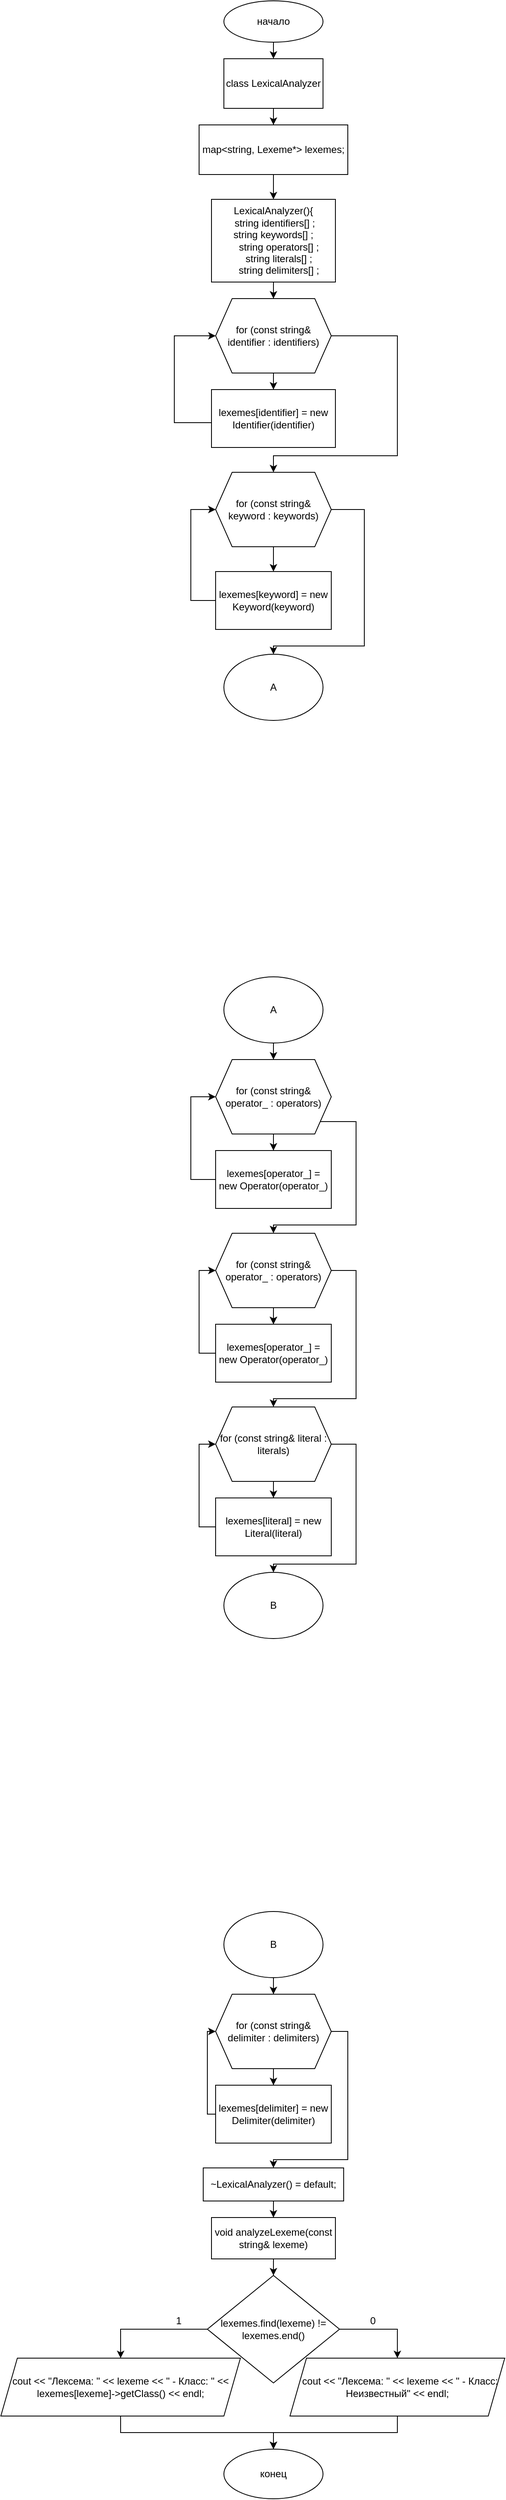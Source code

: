 <mxfile version="24.4.4" type="device">
  <diagram name="Страница — 1" id="X-vHcAP235UxSQr0aM7I">
    <mxGraphModel dx="1393" dy="811" grid="0" gridSize="10" guides="1" tooltips="1" connect="1" arrows="1" fold="1" page="1" pageScale="1" pageWidth="827" pageHeight="1169" math="0" shadow="0">
      <root>
        <mxCell id="0" />
        <mxCell id="1" parent="0" />
        <mxCell id="OeztBAv4BWSv31mNgJJ6-24" style="edgeStyle=orthogonalEdgeStyle;rounded=0;orthogonalLoop=1;jettySize=auto;html=1;exitX=0.5;exitY=1;exitDx=0;exitDy=0;entryX=0.5;entryY=0;entryDx=0;entryDy=0;" edge="1" parent="1" source="OeztBAv4BWSv31mNgJJ6-1" target="OeztBAv4BWSv31mNgJJ6-2">
          <mxGeometry relative="1" as="geometry" />
        </mxCell>
        <mxCell id="OeztBAv4BWSv31mNgJJ6-1" value="начало" style="ellipse;whiteSpace=wrap;html=1;" vertex="1" parent="1">
          <mxGeometry x="340" y="50" width="120" height="50" as="geometry" />
        </mxCell>
        <mxCell id="OeztBAv4BWSv31mNgJJ6-25" value="" style="edgeStyle=orthogonalEdgeStyle;rounded=0;orthogonalLoop=1;jettySize=auto;html=1;" edge="1" parent="1" source="OeztBAv4BWSv31mNgJJ6-2" target="OeztBAv4BWSv31mNgJJ6-3">
          <mxGeometry relative="1" as="geometry" />
        </mxCell>
        <mxCell id="OeztBAv4BWSv31mNgJJ6-2" value="class&amp;nbsp;LexicalAnalyzer" style="rounded=0;whiteSpace=wrap;html=1;" vertex="1" parent="1">
          <mxGeometry x="340" y="120" width="120" height="60" as="geometry" />
        </mxCell>
        <mxCell id="OeztBAv4BWSv31mNgJJ6-26" value="" style="edgeStyle=orthogonalEdgeStyle;rounded=0;orthogonalLoop=1;jettySize=auto;html=1;" edge="1" parent="1" source="OeztBAv4BWSv31mNgJJ6-3" target="OeztBAv4BWSv31mNgJJ6-4">
          <mxGeometry relative="1" as="geometry" />
        </mxCell>
        <mxCell id="OeztBAv4BWSv31mNgJJ6-3" value="map&amp;lt;string, Lexeme*&amp;gt; lexemes;" style="rounded=0;whiteSpace=wrap;html=1;" vertex="1" parent="1">
          <mxGeometry x="310" y="200" width="180" height="60" as="geometry" />
        </mxCell>
        <mxCell id="OeztBAv4BWSv31mNgJJ6-27" value="" style="edgeStyle=orthogonalEdgeStyle;rounded=0;orthogonalLoop=1;jettySize=auto;html=1;" edge="1" parent="1" source="OeztBAv4BWSv31mNgJJ6-4" target="OeztBAv4BWSv31mNgJJ6-6">
          <mxGeometry relative="1" as="geometry" />
        </mxCell>
        <mxCell id="OeztBAv4BWSv31mNgJJ6-4" value="LexicalAnalyzer(){&lt;div&gt;&lt;div&gt;&amp;nbsp; &amp;nbsp; string identifiers[]&amp;nbsp;&lt;span style=&quot;background-color: initial;&quot;&gt;;&lt;/span&gt;&lt;span style=&quot;background-color: initial;&quot;&gt;&amp;nbsp; &amp;nbsp; string keywords[]&amp;nbsp;&lt;/span&gt;&lt;span style=&quot;background-color: initial;&quot;&gt;;&lt;/span&gt;&lt;/div&gt;&lt;div&gt;&amp;nbsp; &amp;nbsp; string operators[]&amp;nbsp;&lt;span style=&quot;background-color: initial;&quot;&gt;;&lt;/span&gt;&lt;/div&gt;&lt;div&gt;&amp;nbsp; &amp;nbsp; string literals[]&amp;nbsp;&lt;span style=&quot;background-color: initial;&quot;&gt;;&lt;/span&gt;&lt;/div&gt;&lt;div&gt;&amp;nbsp; &amp;nbsp; string delimiters[] ;&lt;/div&gt;&lt;/div&gt;" style="rounded=0;whiteSpace=wrap;html=1;" vertex="1" parent="1">
          <mxGeometry x="325" y="290" width="150" height="100" as="geometry" />
        </mxCell>
        <mxCell id="OeztBAv4BWSv31mNgJJ6-28" value="" style="edgeStyle=orthogonalEdgeStyle;rounded=0;orthogonalLoop=1;jettySize=auto;html=1;" edge="1" parent="1" source="OeztBAv4BWSv31mNgJJ6-6" target="OeztBAv4BWSv31mNgJJ6-7">
          <mxGeometry relative="1" as="geometry" />
        </mxCell>
        <mxCell id="OeztBAv4BWSv31mNgJJ6-30" style="edgeStyle=orthogonalEdgeStyle;rounded=0;orthogonalLoop=1;jettySize=auto;html=1;entryX=0.5;entryY=0;entryDx=0;entryDy=0;" edge="1" parent="1" source="OeztBAv4BWSv31mNgJJ6-6" target="OeztBAv4BWSv31mNgJJ6-8">
          <mxGeometry relative="1" as="geometry">
            <mxPoint x="400" y="720" as="targetPoint" />
            <Array as="points">
              <mxPoint x="550" y="455" />
              <mxPoint x="550" y="600" />
              <mxPoint x="400" y="600" />
            </Array>
          </mxGeometry>
        </mxCell>
        <mxCell id="OeztBAv4BWSv31mNgJJ6-6" value="for (const string&amp;amp; identifier : identifiers)" style="shape=hexagon;perimeter=hexagonPerimeter2;whiteSpace=wrap;html=1;fixedSize=1;" vertex="1" parent="1">
          <mxGeometry x="330" y="410" width="140" height="90" as="geometry" />
        </mxCell>
        <mxCell id="OeztBAv4BWSv31mNgJJ6-29" style="edgeStyle=orthogonalEdgeStyle;rounded=0;orthogonalLoop=1;jettySize=auto;html=1;entryX=0;entryY=0.5;entryDx=0;entryDy=0;" edge="1" parent="1" source="OeztBAv4BWSv31mNgJJ6-7" target="OeztBAv4BWSv31mNgJJ6-6">
          <mxGeometry relative="1" as="geometry">
            <mxPoint x="220" y="530" as="targetPoint" />
            <Array as="points">
              <mxPoint x="280" y="560" />
              <mxPoint x="280" y="455" />
            </Array>
          </mxGeometry>
        </mxCell>
        <mxCell id="OeztBAv4BWSv31mNgJJ6-7" value="lexemes[identifier] = new Identifier(identifier)" style="rounded=0;whiteSpace=wrap;html=1;" vertex="1" parent="1">
          <mxGeometry x="325" y="520" width="150" height="70" as="geometry" />
        </mxCell>
        <mxCell id="OeztBAv4BWSv31mNgJJ6-31" value="" style="edgeStyle=orthogonalEdgeStyle;rounded=0;orthogonalLoop=1;jettySize=auto;html=1;" edge="1" parent="1" source="OeztBAv4BWSv31mNgJJ6-8" target="OeztBAv4BWSv31mNgJJ6-9">
          <mxGeometry relative="1" as="geometry" />
        </mxCell>
        <mxCell id="OeztBAv4BWSv31mNgJJ6-33" style="edgeStyle=orthogonalEdgeStyle;rounded=0;orthogonalLoop=1;jettySize=auto;html=1;entryX=0.5;entryY=0;entryDx=0;entryDy=0;exitX=1;exitY=0.5;exitDx=0;exitDy=0;" edge="1" parent="1" source="OeztBAv4BWSv31mNgJJ6-8" target="OeztBAv4BWSv31mNgJJ6-10">
          <mxGeometry relative="1" as="geometry">
            <mxPoint x="515.02" y="1002.48" as="targetPoint" />
            <mxPoint x="485.005" y="787.514" as="sourcePoint" />
            <Array as="points">
              <mxPoint x="510" y="665" />
              <mxPoint x="510" y="830" />
              <mxPoint x="400" y="830" />
            </Array>
          </mxGeometry>
        </mxCell>
        <mxCell id="OeztBAv4BWSv31mNgJJ6-8" value="for (const string&amp;amp; keyword : keywords)" style="shape=hexagon;perimeter=hexagonPerimeter2;whiteSpace=wrap;html=1;fixedSize=1;" vertex="1" parent="1">
          <mxGeometry x="330" y="620" width="140" height="90" as="geometry" />
        </mxCell>
        <mxCell id="OeztBAv4BWSv31mNgJJ6-32" style="edgeStyle=orthogonalEdgeStyle;rounded=0;orthogonalLoop=1;jettySize=auto;html=1;entryX=0;entryY=0.5;entryDx=0;entryDy=0;" edge="1" parent="1" source="OeztBAv4BWSv31mNgJJ6-9" target="OeztBAv4BWSv31mNgJJ6-8">
          <mxGeometry relative="1" as="geometry">
            <mxPoint x="260" y="780" as="targetPoint" />
            <Array as="points">
              <mxPoint x="300" y="775" />
              <mxPoint x="300" y="665" />
            </Array>
          </mxGeometry>
        </mxCell>
        <mxCell id="OeztBAv4BWSv31mNgJJ6-9" value="lexemes[keyword] = new Keyword(keyword)" style="rounded=0;whiteSpace=wrap;html=1;" vertex="1" parent="1">
          <mxGeometry x="330" y="740" width="140" height="70" as="geometry" />
        </mxCell>
        <mxCell id="OeztBAv4BWSv31mNgJJ6-10" value="A" style="ellipse;whiteSpace=wrap;html=1;" vertex="1" parent="1">
          <mxGeometry x="340" y="840" width="120" height="80" as="geometry" />
        </mxCell>
        <mxCell id="OeztBAv4BWSv31mNgJJ6-34" value="" style="edgeStyle=orthogonalEdgeStyle;rounded=0;orthogonalLoop=1;jettySize=auto;html=1;" edge="1" parent="1" source="OeztBAv4BWSv31mNgJJ6-11" target="OeztBAv4BWSv31mNgJJ6-12">
          <mxGeometry relative="1" as="geometry" />
        </mxCell>
        <mxCell id="OeztBAv4BWSv31mNgJJ6-11" value="A" style="ellipse;whiteSpace=wrap;html=1;" vertex="1" parent="1">
          <mxGeometry x="340" y="1230" width="120" height="80" as="geometry" />
        </mxCell>
        <mxCell id="OeztBAv4BWSv31mNgJJ6-35" value="" style="edgeStyle=orthogonalEdgeStyle;rounded=0;orthogonalLoop=1;jettySize=auto;html=1;" edge="1" parent="1" source="OeztBAv4BWSv31mNgJJ6-12" target="OeztBAv4BWSv31mNgJJ6-13">
          <mxGeometry relative="1" as="geometry" />
        </mxCell>
        <mxCell id="OeztBAv4BWSv31mNgJJ6-37" style="edgeStyle=orthogonalEdgeStyle;rounded=0;orthogonalLoop=1;jettySize=auto;html=1;entryX=0.5;entryY=0;entryDx=0;entryDy=0;" edge="1" parent="1" source="OeztBAv4BWSv31mNgJJ6-12" target="OeztBAv4BWSv31mNgJJ6-14">
          <mxGeometry relative="1" as="geometry">
            <mxPoint x="530" y="1600" as="targetPoint" />
            <Array as="points">
              <mxPoint x="500" y="1405" />
              <mxPoint x="500" y="1530" />
              <mxPoint x="400" y="1530" />
            </Array>
          </mxGeometry>
        </mxCell>
        <mxCell id="OeztBAv4BWSv31mNgJJ6-12" value="for (const string&amp;amp; operator_ : operators)" style="shape=hexagon;perimeter=hexagonPerimeter2;whiteSpace=wrap;html=1;fixedSize=1;" vertex="1" parent="1">
          <mxGeometry x="330" y="1330" width="140" height="90" as="geometry" />
        </mxCell>
        <mxCell id="OeztBAv4BWSv31mNgJJ6-36" style="edgeStyle=orthogonalEdgeStyle;rounded=0;orthogonalLoop=1;jettySize=auto;html=1;entryX=0;entryY=0.5;entryDx=0;entryDy=0;" edge="1" parent="1" source="OeztBAv4BWSv31mNgJJ6-13" target="OeztBAv4BWSv31mNgJJ6-12">
          <mxGeometry relative="1" as="geometry">
            <mxPoint x="270" y="1400" as="targetPoint" />
            <Array as="points">
              <mxPoint x="300" y="1475" />
              <mxPoint x="300" y="1375" />
            </Array>
          </mxGeometry>
        </mxCell>
        <mxCell id="OeztBAv4BWSv31mNgJJ6-13" value="lexemes[operator_] = new Operator(operator_)" style="rounded=0;whiteSpace=wrap;html=1;" vertex="1" parent="1">
          <mxGeometry x="330" y="1440" width="140" height="70" as="geometry" />
        </mxCell>
        <mxCell id="OeztBAv4BWSv31mNgJJ6-38" value="" style="edgeStyle=orthogonalEdgeStyle;rounded=0;orthogonalLoop=1;jettySize=auto;html=1;" edge="1" parent="1" source="OeztBAv4BWSv31mNgJJ6-14" target="OeztBAv4BWSv31mNgJJ6-15">
          <mxGeometry relative="1" as="geometry" />
        </mxCell>
        <mxCell id="OeztBAv4BWSv31mNgJJ6-40" style="edgeStyle=orthogonalEdgeStyle;rounded=0;orthogonalLoop=1;jettySize=auto;html=1;entryX=0.5;entryY=0;entryDx=0;entryDy=0;exitX=1;exitY=0.5;exitDx=0;exitDy=0;" edge="1" parent="1" source="OeztBAv4BWSv31mNgJJ6-14" target="OeztBAv4BWSv31mNgJJ6-16">
          <mxGeometry relative="1" as="geometry">
            <mxPoint x="540" y="1870" as="targetPoint" />
            <mxPoint x="530" y="1590" as="sourcePoint" />
            <Array as="points">
              <mxPoint x="500" y="1585" />
              <mxPoint x="500" y="1740" />
              <mxPoint x="400" y="1740" />
            </Array>
          </mxGeometry>
        </mxCell>
        <mxCell id="OeztBAv4BWSv31mNgJJ6-14" value="for (const string&amp;amp; operator_ : operators)" style="shape=hexagon;perimeter=hexagonPerimeter2;whiteSpace=wrap;html=1;fixedSize=1;" vertex="1" parent="1">
          <mxGeometry x="330" y="1540" width="140" height="90" as="geometry" />
        </mxCell>
        <mxCell id="OeztBAv4BWSv31mNgJJ6-39" style="edgeStyle=orthogonalEdgeStyle;rounded=0;orthogonalLoop=1;jettySize=auto;html=1;entryX=0;entryY=0.5;entryDx=0;entryDy=0;" edge="1" parent="1" source="OeztBAv4BWSv31mNgJJ6-15" target="OeztBAv4BWSv31mNgJJ6-14">
          <mxGeometry relative="1" as="geometry">
            <mxPoint x="280" y="1670" as="targetPoint" />
            <Array as="points">
              <mxPoint x="310" y="1685" />
              <mxPoint x="310" y="1585" />
            </Array>
          </mxGeometry>
        </mxCell>
        <mxCell id="OeztBAv4BWSv31mNgJJ6-41" value="" style="edgeStyle=orthogonalEdgeStyle;rounded=0;orthogonalLoop=1;jettySize=auto;html=1;" edge="1" parent="1" source="OeztBAv4BWSv31mNgJJ6-16" target="OeztBAv4BWSv31mNgJJ6-17">
          <mxGeometry relative="1" as="geometry" />
        </mxCell>
        <mxCell id="OeztBAv4BWSv31mNgJJ6-43" style="edgeStyle=orthogonalEdgeStyle;rounded=0;orthogonalLoop=1;jettySize=auto;html=1;entryX=0.5;entryY=0;entryDx=0;entryDy=0;" edge="1" parent="1" source="OeztBAv4BWSv31mNgJJ6-16" target="OeztBAv4BWSv31mNgJJ6-19">
          <mxGeometry relative="1" as="geometry">
            <mxPoint x="510" y="2120" as="targetPoint" />
            <Array as="points">
              <mxPoint x="500" y="1795" />
              <mxPoint x="500" y="1940" />
              <mxPoint x="400" y="1940" />
            </Array>
          </mxGeometry>
        </mxCell>
        <mxCell id="OeztBAv4BWSv31mNgJJ6-16" value="for (const string&amp;amp; literal : literals)" style="shape=hexagon;perimeter=hexagonPerimeter2;whiteSpace=wrap;html=1;fixedSize=1;" vertex="1" parent="1">
          <mxGeometry x="330" y="1750" width="140" height="90" as="geometry" />
        </mxCell>
        <mxCell id="OeztBAv4BWSv31mNgJJ6-42" style="edgeStyle=orthogonalEdgeStyle;rounded=0;orthogonalLoop=1;jettySize=auto;html=1;entryX=0;entryY=0.5;entryDx=0;entryDy=0;" edge="1" parent="1" source="OeztBAv4BWSv31mNgJJ6-17" target="OeztBAv4BWSv31mNgJJ6-16">
          <mxGeometry relative="1" as="geometry">
            <mxPoint x="290" y="1920" as="targetPoint" />
            <Array as="points">
              <mxPoint x="310" y="1895" />
              <mxPoint x="310" y="1890" />
              <mxPoint x="310" y="1890" />
              <mxPoint x="310" y="1795" />
            </Array>
          </mxGeometry>
        </mxCell>
        <mxCell id="OeztBAv4BWSv31mNgJJ6-17" value="lexemes[literal] = new Literal(literal)" style="rounded=0;whiteSpace=wrap;html=1;" vertex="1" parent="1">
          <mxGeometry x="330" y="1860" width="140" height="70" as="geometry" />
        </mxCell>
        <mxCell id="OeztBAv4BWSv31mNgJJ6-19" value="B" style="ellipse;whiteSpace=wrap;html=1;" vertex="1" parent="1">
          <mxGeometry x="340" y="1950" width="120" height="80" as="geometry" />
        </mxCell>
        <mxCell id="OeztBAv4BWSv31mNgJJ6-44" value="" style="edgeStyle=orthogonalEdgeStyle;rounded=0;orthogonalLoop=1;jettySize=auto;html=1;" edge="1" parent="1" source="OeztBAv4BWSv31mNgJJ6-20" target="OeztBAv4BWSv31mNgJJ6-21">
          <mxGeometry relative="1" as="geometry" />
        </mxCell>
        <mxCell id="OeztBAv4BWSv31mNgJJ6-20" value="B" style="ellipse;whiteSpace=wrap;html=1;" vertex="1" parent="1">
          <mxGeometry x="340" y="2360" width="120" height="80" as="geometry" />
        </mxCell>
        <mxCell id="OeztBAv4BWSv31mNgJJ6-45" value="" style="edgeStyle=orthogonalEdgeStyle;rounded=0;orthogonalLoop=1;jettySize=auto;html=1;" edge="1" parent="1" source="OeztBAv4BWSv31mNgJJ6-21" target="OeztBAv4BWSv31mNgJJ6-22">
          <mxGeometry relative="1" as="geometry" />
        </mxCell>
        <mxCell id="OeztBAv4BWSv31mNgJJ6-47" style="edgeStyle=orthogonalEdgeStyle;rounded=0;orthogonalLoop=1;jettySize=auto;html=1;entryX=0.5;entryY=0;entryDx=0;entryDy=0;" edge="1" parent="1" source="OeztBAv4BWSv31mNgJJ6-21" target="OeztBAv4BWSv31mNgJJ6-23">
          <mxGeometry relative="1" as="geometry">
            <mxPoint x="520" y="2730.0" as="targetPoint" />
            <Array as="points">
              <mxPoint x="490" y="2505" />
              <mxPoint x="490" y="2660" />
              <mxPoint x="400" y="2660" />
            </Array>
          </mxGeometry>
        </mxCell>
        <mxCell id="OeztBAv4BWSv31mNgJJ6-21" value="for (const string&amp;amp; delimiter : delimiters)" style="shape=hexagon;perimeter=hexagonPerimeter2;whiteSpace=wrap;html=1;fixedSize=1;" vertex="1" parent="1">
          <mxGeometry x="330" y="2460" width="140" height="90" as="geometry" />
        </mxCell>
        <mxCell id="OeztBAv4BWSv31mNgJJ6-46" style="edgeStyle=orthogonalEdgeStyle;rounded=0;orthogonalLoop=1;jettySize=auto;html=1;entryX=0;entryY=0.5;entryDx=0;entryDy=0;" edge="1" parent="1" source="OeztBAv4BWSv31mNgJJ6-22" target="OeztBAv4BWSv31mNgJJ6-21">
          <mxGeometry relative="1" as="geometry">
            <mxPoint x="280" y="2540.0" as="targetPoint" />
            <Array as="points">
              <mxPoint x="320" y="2605" />
              <mxPoint x="320" y="2505" />
            </Array>
          </mxGeometry>
        </mxCell>
        <mxCell id="OeztBAv4BWSv31mNgJJ6-22" value="lexemes[delimiter] = new Delimiter(delimiter)" style="rounded=0;whiteSpace=wrap;html=1;" vertex="1" parent="1">
          <mxGeometry x="330" y="2570" width="140" height="70" as="geometry" />
        </mxCell>
        <mxCell id="OeztBAv4BWSv31mNgJJ6-55" style="edgeStyle=orthogonalEdgeStyle;rounded=0;orthogonalLoop=1;jettySize=auto;html=1;entryX=0.5;entryY=0;entryDx=0;entryDy=0;" edge="1" parent="1" source="OeztBAv4BWSv31mNgJJ6-23" target="OeztBAv4BWSv31mNgJJ6-48">
          <mxGeometry relative="1" as="geometry" />
        </mxCell>
        <mxCell id="OeztBAv4BWSv31mNgJJ6-23" value="~LexicalAnalyzer() = default;" style="rounded=0;whiteSpace=wrap;html=1;" vertex="1" parent="1">
          <mxGeometry x="315" y="2670" width="170" height="40" as="geometry" />
        </mxCell>
        <mxCell id="OeztBAv4BWSv31mNgJJ6-56" value="" style="edgeStyle=orthogonalEdgeStyle;rounded=0;orthogonalLoop=1;jettySize=auto;html=1;" edge="1" parent="1" source="OeztBAv4BWSv31mNgJJ6-48" target="OeztBAv4BWSv31mNgJJ6-49">
          <mxGeometry relative="1" as="geometry" />
        </mxCell>
        <mxCell id="OeztBAv4BWSv31mNgJJ6-48" value="void analyzeLexeme(const string&amp;amp; lexeme)" style="rounded=0;whiteSpace=wrap;html=1;" vertex="1" parent="1">
          <mxGeometry x="325" y="2730" width="150" height="50" as="geometry" />
        </mxCell>
        <mxCell id="OeztBAv4BWSv31mNgJJ6-57" style="edgeStyle=orthogonalEdgeStyle;rounded=0;orthogonalLoop=1;jettySize=auto;html=1;entryX=0.5;entryY=0;entryDx=0;entryDy=0;" edge="1" parent="1" source="OeztBAv4BWSv31mNgJJ6-49" target="OeztBAv4BWSv31mNgJJ6-50">
          <mxGeometry relative="1" as="geometry">
            <Array as="points">
              <mxPoint x="215" y="2865" />
            </Array>
          </mxGeometry>
        </mxCell>
        <mxCell id="OeztBAv4BWSv31mNgJJ6-59" style="edgeStyle=orthogonalEdgeStyle;rounded=0;orthogonalLoop=1;jettySize=auto;html=1;entryX=0.5;entryY=0;entryDx=0;entryDy=0;" edge="1" parent="1" source="OeztBAv4BWSv31mNgJJ6-49" target="OeztBAv4BWSv31mNgJJ6-51">
          <mxGeometry relative="1" as="geometry">
            <Array as="points">
              <mxPoint x="550" y="2865" />
            </Array>
          </mxGeometry>
        </mxCell>
        <mxCell id="OeztBAv4BWSv31mNgJJ6-49" value="lexemes.find(lexeme) != lexemes.end()" style="rhombus;whiteSpace=wrap;html=1;" vertex="1" parent="1">
          <mxGeometry x="320" y="2800" width="160" height="130" as="geometry" />
        </mxCell>
        <mxCell id="OeztBAv4BWSv31mNgJJ6-61" style="edgeStyle=orthogonalEdgeStyle;rounded=0;orthogonalLoop=1;jettySize=auto;html=1;entryX=0.5;entryY=0;entryDx=0;entryDy=0;" edge="1" parent="1" source="OeztBAv4BWSv31mNgJJ6-50" target="OeztBAv4BWSv31mNgJJ6-52">
          <mxGeometry relative="1" as="geometry" />
        </mxCell>
        <mxCell id="OeztBAv4BWSv31mNgJJ6-50" value="cout &amp;lt;&amp;lt; &quot;Лексема: &quot; &amp;lt;&amp;lt; lexeme &amp;lt;&amp;lt; &quot; - Класс: &quot; &amp;lt;&amp;lt; lexemes[lexeme]-&amp;gt;getClass() &amp;lt;&amp;lt; endl;" style="shape=parallelogram;perimeter=parallelogramPerimeter;whiteSpace=wrap;html=1;fixedSize=1;" vertex="1" parent="1">
          <mxGeometry x="70" y="2900" width="290" height="70" as="geometry" />
        </mxCell>
        <mxCell id="OeztBAv4BWSv31mNgJJ6-63" style="edgeStyle=orthogonalEdgeStyle;rounded=0;orthogonalLoop=1;jettySize=auto;html=1;entryX=0.5;entryY=0;entryDx=0;entryDy=0;" edge="1" parent="1" source="OeztBAv4BWSv31mNgJJ6-51" target="OeztBAv4BWSv31mNgJJ6-52">
          <mxGeometry relative="1" as="geometry" />
        </mxCell>
        <mxCell id="OeztBAv4BWSv31mNgJJ6-51" value="&amp;nbsp; cout &amp;lt;&amp;lt; &quot;Лексема: &quot; &amp;lt;&amp;lt; lexeme &amp;lt;&amp;lt; &quot; - Класс: Неизвестный&quot; &amp;lt;&amp;lt; endl;" style="shape=parallelogram;perimeter=parallelogramPerimeter;whiteSpace=wrap;html=1;fixedSize=1;" vertex="1" parent="1">
          <mxGeometry x="420" y="2900" width="260" height="70" as="geometry" />
        </mxCell>
        <mxCell id="OeztBAv4BWSv31mNgJJ6-52" value="конец" style="ellipse;whiteSpace=wrap;html=1;" vertex="1" parent="1">
          <mxGeometry x="340" y="3010" width="120" height="60" as="geometry" />
        </mxCell>
        <mxCell id="OeztBAv4BWSv31mNgJJ6-58" value="1" style="text;html=1;align=center;verticalAlign=middle;resizable=0;points=[];autosize=1;strokeColor=none;fillColor=none;" vertex="1" parent="1">
          <mxGeometry x="270" y="2840" width="30" height="30" as="geometry" />
        </mxCell>
        <mxCell id="OeztBAv4BWSv31mNgJJ6-60" value="0" style="text;html=1;align=center;verticalAlign=middle;resizable=0;points=[];autosize=1;strokeColor=none;fillColor=none;" vertex="1" parent="1">
          <mxGeometry x="505" y="2840" width="30" height="30" as="geometry" />
        </mxCell>
        <mxCell id="OeztBAv4BWSv31mNgJJ6-64" value="" style="edgeStyle=orthogonalEdgeStyle;rounded=0;orthogonalLoop=1;jettySize=auto;html=1;entryX=0.5;entryY=0;entryDx=0;entryDy=0;" edge="1" parent="1" source="OeztBAv4BWSv31mNgJJ6-14" target="OeztBAv4BWSv31mNgJJ6-15">
          <mxGeometry relative="1" as="geometry">
            <mxPoint x="400" y="1880" as="targetPoint" />
            <mxPoint x="400" y="1630" as="sourcePoint" />
            <Array as="points" />
          </mxGeometry>
        </mxCell>
        <mxCell id="OeztBAv4BWSv31mNgJJ6-15" value="lexemes[operator_] = new Operator(operator_)" style="rounded=0;whiteSpace=wrap;html=1;" vertex="1" parent="1">
          <mxGeometry x="330" y="1650" width="140" height="70" as="geometry" />
        </mxCell>
      </root>
    </mxGraphModel>
  </diagram>
</mxfile>
